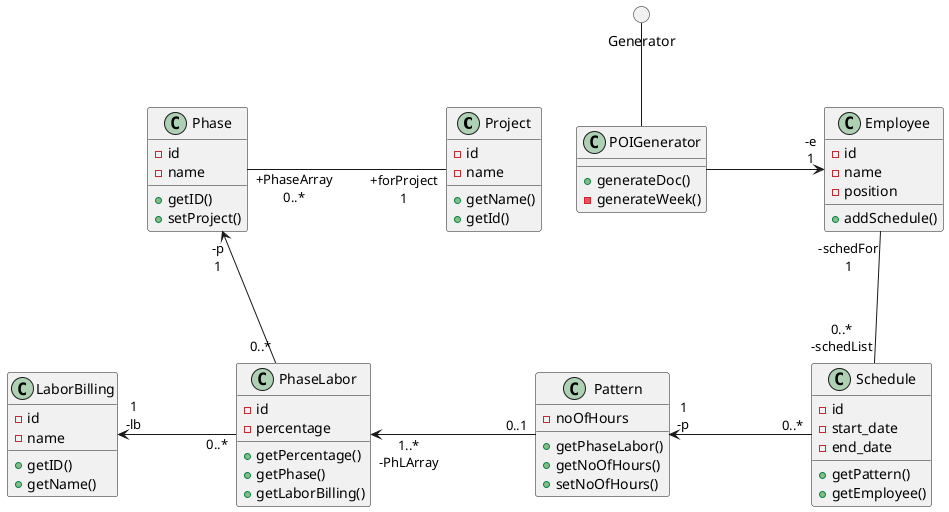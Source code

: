 @startuml
' Class declarations
class Project {
  - id
  - name
  + getName()
  + getId()
}



class POIGenerator {
  + generateDoc()
  - generateWeek()
}

class Phase {
  - id
  - name
  + getID()
  + setProject()
}

class Employee {
  - id
  - name
  - position 
  + addSchedule()
}

class Schedule {
  - id 
  - start_date
  - end_date
  + getPattern()
  + getEmployee()
}

class Pattern {
  - noOfHours
  + getPhaseLabor()
  + getNoOfHours()
  + setNoOfHours()
}

class PhaseLabor {
  - id 
  - percentage
  + getPercentage()
  + getPhase()
  + getLaborBilling()
}

class LaborBilling {
  - id 
  - name
  + getID()
  + getName()
}

circle Generator

' Relationships
Project "+forProject\n1" -l-  "+PhaseArray\n0..*" Phase : \t\t\t\t\t\t
Generator -d- POIGenerator
POIGenerator -r--> "-e\n1" Employee: \t\t\t
Employee "-schedFor\n1" -d- "0..*\n-schedList" Schedule: \n\n\n
Schedule "0..*" -l-> "1\n-p" Pattern: \t\t\t
Pattern "0..1" -l-> "1..*\n-PhLArray" PhaseLabor: \t\t\t
PhaseLabor "0..*" -l-> "1\n-lb" LaborBilling: \t\t\t
PhaseLabor "0..*" -u-> "-p\n1" Phase
@enduml
